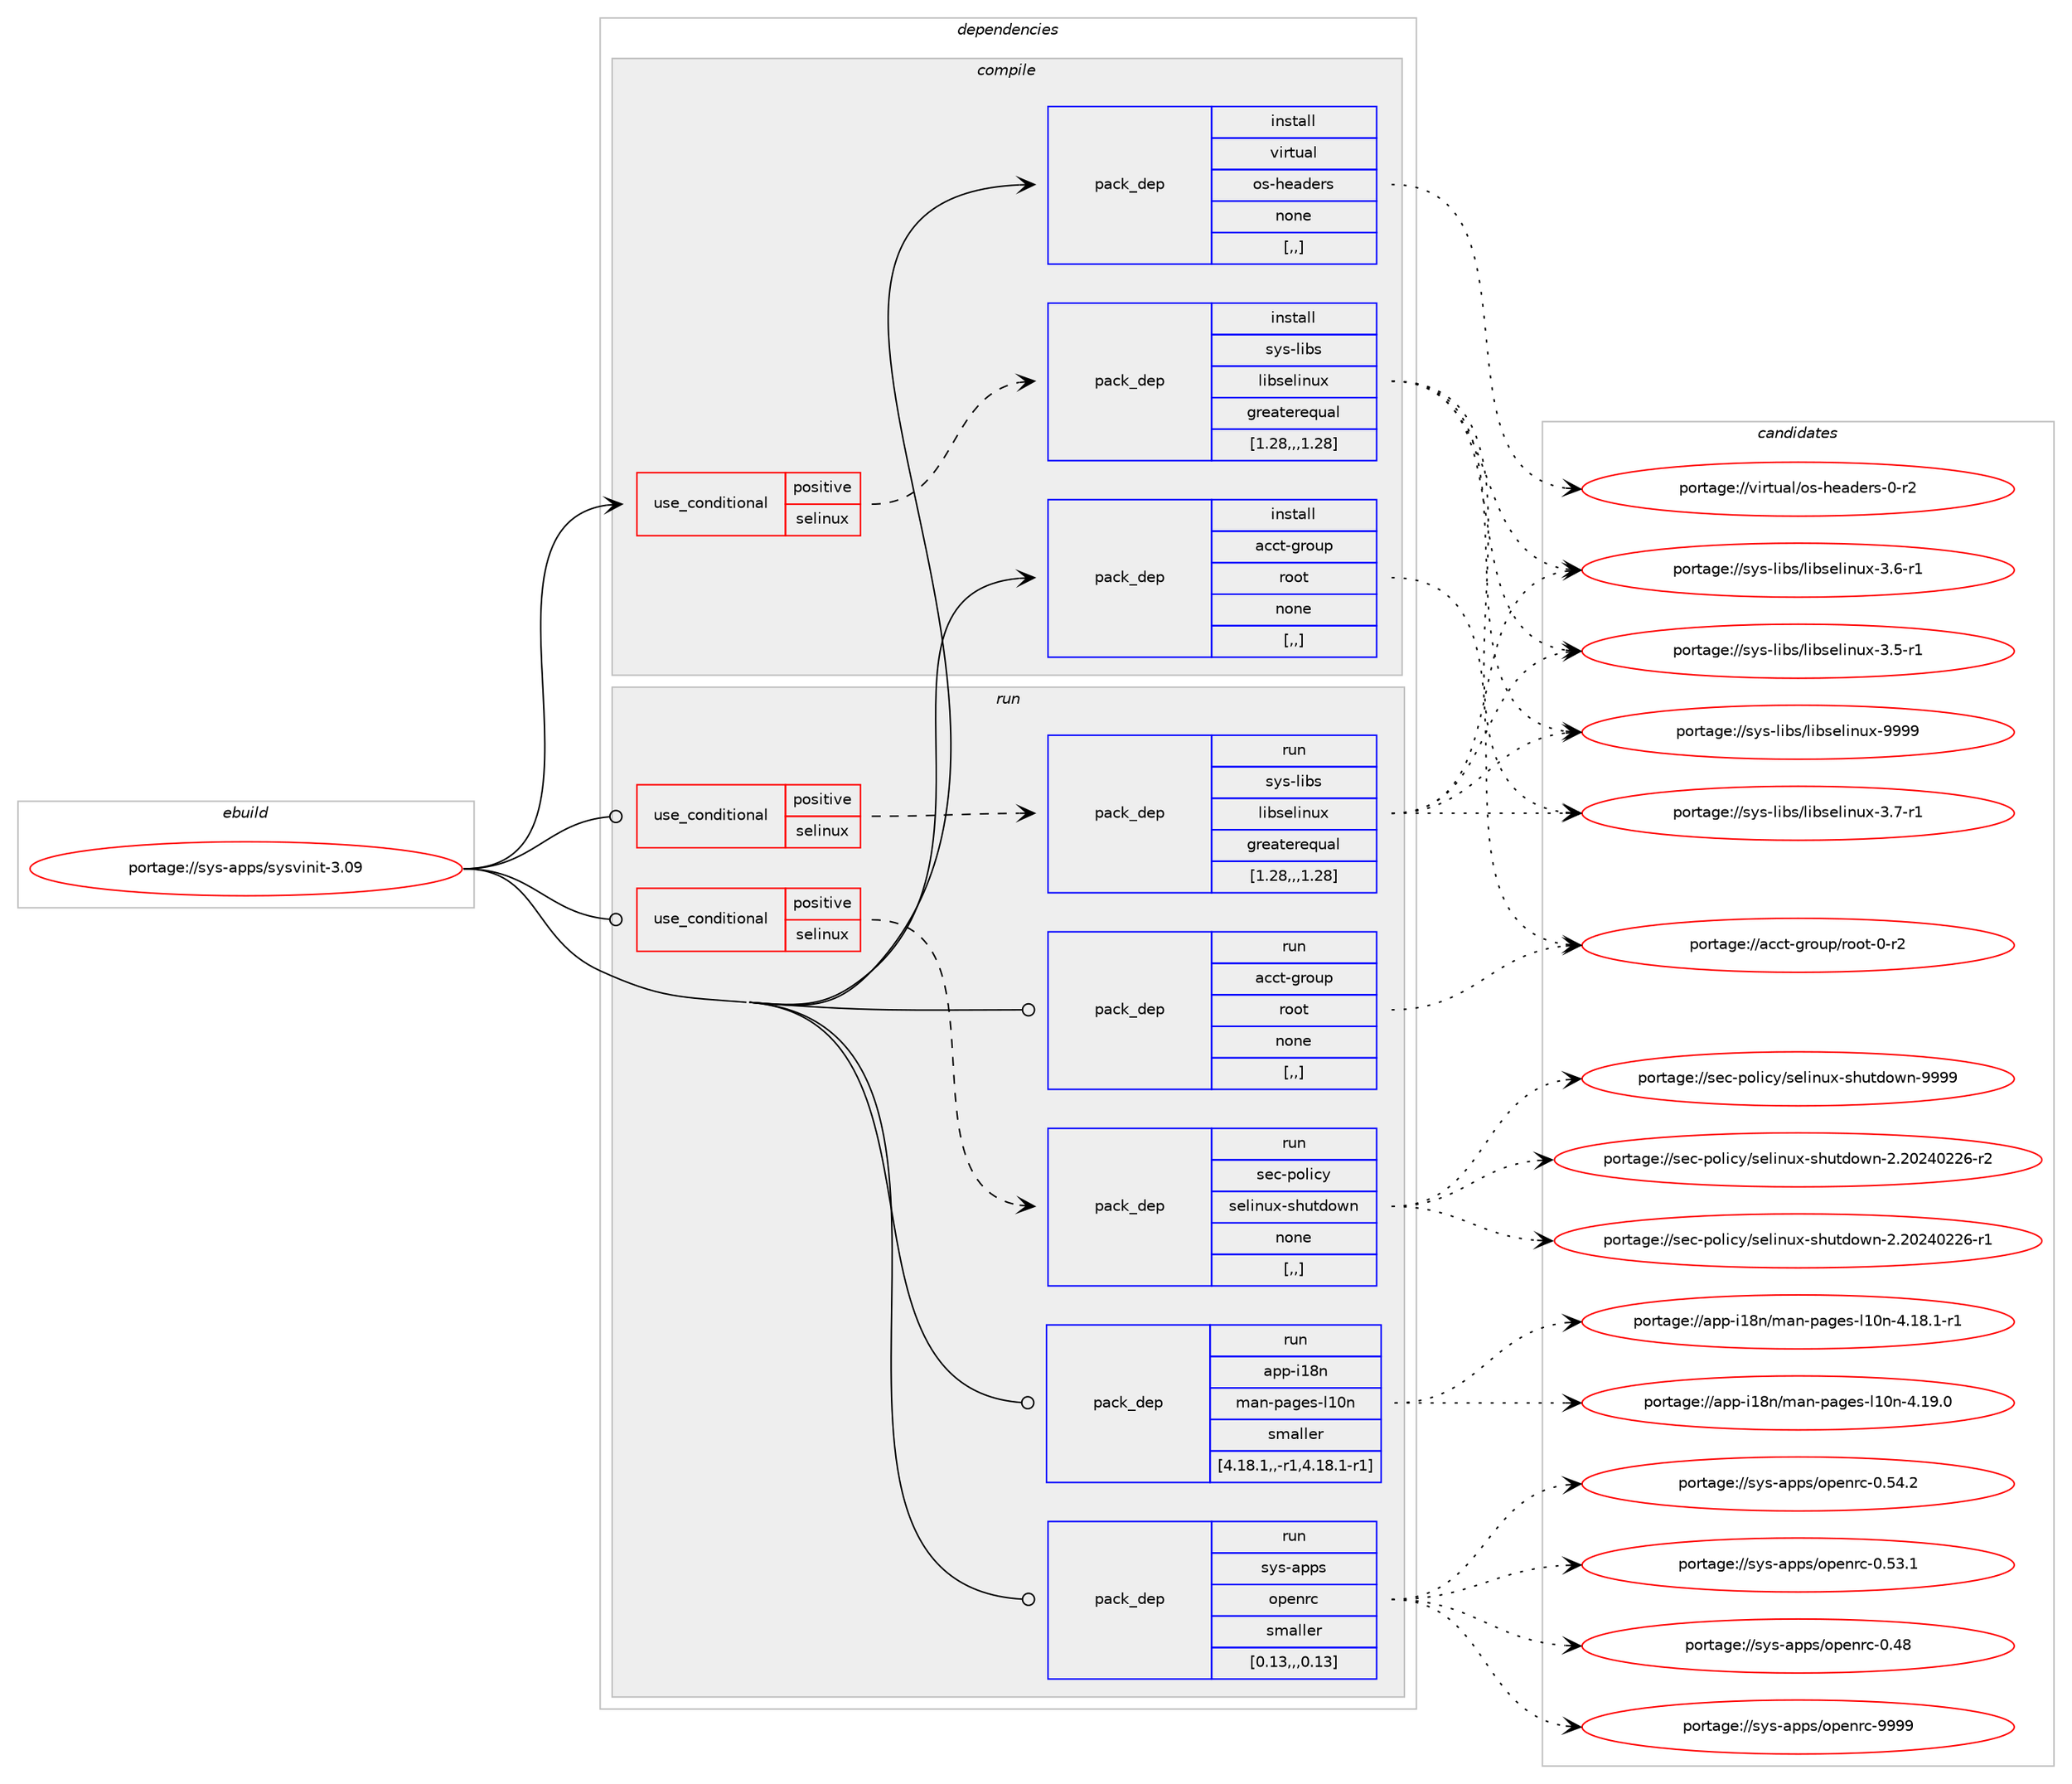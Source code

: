 digraph prolog {

# *************
# Graph options
# *************

newrank=true;
concentrate=true;
compound=true;
graph [rankdir=LR,fontname=Helvetica,fontsize=10,ranksep=1.5];#, ranksep=2.5, nodesep=0.2];
edge  [arrowhead=vee];
node  [fontname=Helvetica,fontsize=10];

# **********
# The ebuild
# **********

subgraph cluster_leftcol {
color=gray;
label=<<i>ebuild</i>>;
id [label="portage://sys-apps/sysvinit-3.09", color=red, width=4, href="../sys-apps/sysvinit-3.09.svg"];
}

# ****************
# The dependencies
# ****************

subgraph cluster_midcol {
color=gray;
label=<<i>dependencies</i>>;
subgraph cluster_compile {
fillcolor="#eeeeee";
style=filled;
label=<<i>compile</i>>;
subgraph cond113024 {
dependency426017 [label=<<TABLE BORDER="0" CELLBORDER="1" CELLSPACING="0" CELLPADDING="4"><TR><TD ROWSPAN="3" CELLPADDING="10">use_conditional</TD></TR><TR><TD>positive</TD></TR><TR><TD>selinux</TD></TR></TABLE>>, shape=none, color=red];
subgraph pack310056 {
dependency426018 [label=<<TABLE BORDER="0" CELLBORDER="1" CELLSPACING="0" CELLPADDING="4" WIDTH="220"><TR><TD ROWSPAN="6" CELLPADDING="30">pack_dep</TD></TR><TR><TD WIDTH="110">install</TD></TR><TR><TD>sys-libs</TD></TR><TR><TD>libselinux</TD></TR><TR><TD>greaterequal</TD></TR><TR><TD>[1.28,,,1.28]</TD></TR></TABLE>>, shape=none, color=blue];
}
dependency426017:e -> dependency426018:w [weight=20,style="dashed",arrowhead="vee"];
}
id:e -> dependency426017:w [weight=20,style="solid",arrowhead="vee"];
subgraph pack310057 {
dependency426019 [label=<<TABLE BORDER="0" CELLBORDER="1" CELLSPACING="0" CELLPADDING="4" WIDTH="220"><TR><TD ROWSPAN="6" CELLPADDING="30">pack_dep</TD></TR><TR><TD WIDTH="110">install</TD></TR><TR><TD>acct-group</TD></TR><TR><TD>root</TD></TR><TR><TD>none</TD></TR><TR><TD>[,,]</TD></TR></TABLE>>, shape=none, color=blue];
}
id:e -> dependency426019:w [weight=20,style="solid",arrowhead="vee"];
subgraph pack310058 {
dependency426020 [label=<<TABLE BORDER="0" CELLBORDER="1" CELLSPACING="0" CELLPADDING="4" WIDTH="220"><TR><TD ROWSPAN="6" CELLPADDING="30">pack_dep</TD></TR><TR><TD WIDTH="110">install</TD></TR><TR><TD>virtual</TD></TR><TR><TD>os-headers</TD></TR><TR><TD>none</TD></TR><TR><TD>[,,]</TD></TR></TABLE>>, shape=none, color=blue];
}
id:e -> dependency426020:w [weight=20,style="solid",arrowhead="vee"];
}
subgraph cluster_compileandrun {
fillcolor="#eeeeee";
style=filled;
label=<<i>compile and run</i>>;
}
subgraph cluster_run {
fillcolor="#eeeeee";
style=filled;
label=<<i>run</i>>;
subgraph cond113025 {
dependency426021 [label=<<TABLE BORDER="0" CELLBORDER="1" CELLSPACING="0" CELLPADDING="4"><TR><TD ROWSPAN="3" CELLPADDING="10">use_conditional</TD></TR><TR><TD>positive</TD></TR><TR><TD>selinux</TD></TR></TABLE>>, shape=none, color=red];
subgraph pack310059 {
dependency426022 [label=<<TABLE BORDER="0" CELLBORDER="1" CELLSPACING="0" CELLPADDING="4" WIDTH="220"><TR><TD ROWSPAN="6" CELLPADDING="30">pack_dep</TD></TR><TR><TD WIDTH="110">run</TD></TR><TR><TD>sec-policy</TD></TR><TR><TD>selinux-shutdown</TD></TR><TR><TD>none</TD></TR><TR><TD>[,,]</TD></TR></TABLE>>, shape=none, color=blue];
}
dependency426021:e -> dependency426022:w [weight=20,style="dashed",arrowhead="vee"];
}
id:e -> dependency426021:w [weight=20,style="solid",arrowhead="odot"];
subgraph cond113026 {
dependency426023 [label=<<TABLE BORDER="0" CELLBORDER="1" CELLSPACING="0" CELLPADDING="4"><TR><TD ROWSPAN="3" CELLPADDING="10">use_conditional</TD></TR><TR><TD>positive</TD></TR><TR><TD>selinux</TD></TR></TABLE>>, shape=none, color=red];
subgraph pack310060 {
dependency426024 [label=<<TABLE BORDER="0" CELLBORDER="1" CELLSPACING="0" CELLPADDING="4" WIDTH="220"><TR><TD ROWSPAN="6" CELLPADDING="30">pack_dep</TD></TR><TR><TD WIDTH="110">run</TD></TR><TR><TD>sys-libs</TD></TR><TR><TD>libselinux</TD></TR><TR><TD>greaterequal</TD></TR><TR><TD>[1.28,,,1.28]</TD></TR></TABLE>>, shape=none, color=blue];
}
dependency426023:e -> dependency426024:w [weight=20,style="dashed",arrowhead="vee"];
}
id:e -> dependency426023:w [weight=20,style="solid",arrowhead="odot"];
subgraph pack310061 {
dependency426025 [label=<<TABLE BORDER="0" CELLBORDER="1" CELLSPACING="0" CELLPADDING="4" WIDTH="220"><TR><TD ROWSPAN="6" CELLPADDING="30">pack_dep</TD></TR><TR><TD WIDTH="110">run</TD></TR><TR><TD>acct-group</TD></TR><TR><TD>root</TD></TR><TR><TD>none</TD></TR><TR><TD>[,,]</TD></TR></TABLE>>, shape=none, color=blue];
}
id:e -> dependency426025:w [weight=20,style="solid",arrowhead="odot"];
subgraph pack310062 {
dependency426026 [label=<<TABLE BORDER="0" CELLBORDER="1" CELLSPACING="0" CELLPADDING="4" WIDTH="220"><TR><TD ROWSPAN="6" CELLPADDING="30">pack_dep</TD></TR><TR><TD WIDTH="110">run</TD></TR><TR><TD>app-i18n</TD></TR><TR><TD>man-pages-l10n</TD></TR><TR><TD>smaller</TD></TR><TR><TD>[4.18.1,,-r1,4.18.1-r1]</TD></TR></TABLE>>, shape=none, color=blue];
}
id:e -> dependency426026:w [weight=20,style="solid",arrowhead="odot"];
subgraph pack310063 {
dependency426027 [label=<<TABLE BORDER="0" CELLBORDER="1" CELLSPACING="0" CELLPADDING="4" WIDTH="220"><TR><TD ROWSPAN="6" CELLPADDING="30">pack_dep</TD></TR><TR><TD WIDTH="110">run</TD></TR><TR><TD>sys-apps</TD></TR><TR><TD>openrc</TD></TR><TR><TD>smaller</TD></TR><TR><TD>[0.13,,,0.13]</TD></TR></TABLE>>, shape=none, color=blue];
}
id:e -> dependency426027:w [weight=20,style="solid",arrowhead="odot"];
}
}

# **************
# The candidates
# **************

subgraph cluster_choices {
rank=same;
color=gray;
label=<<i>candidates</i>>;

subgraph choice310056 {
color=black;
nodesep=1;
choice115121115451081059811547108105981151011081051101171204557575757 [label="portage://sys-libs/libselinux-9999", color=red, width=4,href="../sys-libs/libselinux-9999.svg"];
choice11512111545108105981154710810598115101108105110117120455146554511449 [label="portage://sys-libs/libselinux-3.7-r1", color=red, width=4,href="../sys-libs/libselinux-3.7-r1.svg"];
choice11512111545108105981154710810598115101108105110117120455146544511449 [label="portage://sys-libs/libselinux-3.6-r1", color=red, width=4,href="../sys-libs/libselinux-3.6-r1.svg"];
choice11512111545108105981154710810598115101108105110117120455146534511449 [label="portage://sys-libs/libselinux-3.5-r1", color=red, width=4,href="../sys-libs/libselinux-3.5-r1.svg"];
dependency426018:e -> choice115121115451081059811547108105981151011081051101171204557575757:w [style=dotted,weight="100"];
dependency426018:e -> choice11512111545108105981154710810598115101108105110117120455146554511449:w [style=dotted,weight="100"];
dependency426018:e -> choice11512111545108105981154710810598115101108105110117120455146544511449:w [style=dotted,weight="100"];
dependency426018:e -> choice11512111545108105981154710810598115101108105110117120455146534511449:w [style=dotted,weight="100"];
}
subgraph choice310057 {
color=black;
nodesep=1;
choice979999116451031141111171124711411111111645484511450 [label="portage://acct-group/root-0-r2", color=red, width=4,href="../acct-group/root-0-r2.svg"];
dependency426019:e -> choice979999116451031141111171124711411111111645484511450:w [style=dotted,weight="100"];
}
subgraph choice310058 {
color=black;
nodesep=1;
choice1181051141161179710847111115451041019710010111411545484511450 [label="portage://virtual/os-headers-0-r2", color=red, width=4,href="../virtual/os-headers-0-r2.svg"];
dependency426020:e -> choice1181051141161179710847111115451041019710010111411545484511450:w [style=dotted,weight="100"];
}
subgraph choice310059 {
color=black;
nodesep=1;
choice11510199451121111081059912147115101108105110117120451151041171161001111191104557575757 [label="portage://sec-policy/selinux-shutdown-9999", color=red, width=4,href="../sec-policy/selinux-shutdown-9999.svg"];
choice115101994511211110810599121471151011081051101171204511510411711610011111911045504650485052485050544511450 [label="portage://sec-policy/selinux-shutdown-2.20240226-r2", color=red, width=4,href="../sec-policy/selinux-shutdown-2.20240226-r2.svg"];
choice115101994511211110810599121471151011081051101171204511510411711610011111911045504650485052485050544511449 [label="portage://sec-policy/selinux-shutdown-2.20240226-r1", color=red, width=4,href="../sec-policy/selinux-shutdown-2.20240226-r1.svg"];
dependency426022:e -> choice11510199451121111081059912147115101108105110117120451151041171161001111191104557575757:w [style=dotted,weight="100"];
dependency426022:e -> choice115101994511211110810599121471151011081051101171204511510411711610011111911045504650485052485050544511450:w [style=dotted,weight="100"];
dependency426022:e -> choice115101994511211110810599121471151011081051101171204511510411711610011111911045504650485052485050544511449:w [style=dotted,weight="100"];
}
subgraph choice310060 {
color=black;
nodesep=1;
choice115121115451081059811547108105981151011081051101171204557575757 [label="portage://sys-libs/libselinux-9999", color=red, width=4,href="../sys-libs/libselinux-9999.svg"];
choice11512111545108105981154710810598115101108105110117120455146554511449 [label="portage://sys-libs/libselinux-3.7-r1", color=red, width=4,href="../sys-libs/libselinux-3.7-r1.svg"];
choice11512111545108105981154710810598115101108105110117120455146544511449 [label="portage://sys-libs/libselinux-3.6-r1", color=red, width=4,href="../sys-libs/libselinux-3.6-r1.svg"];
choice11512111545108105981154710810598115101108105110117120455146534511449 [label="portage://sys-libs/libselinux-3.5-r1", color=red, width=4,href="../sys-libs/libselinux-3.5-r1.svg"];
dependency426024:e -> choice115121115451081059811547108105981151011081051101171204557575757:w [style=dotted,weight="100"];
dependency426024:e -> choice11512111545108105981154710810598115101108105110117120455146554511449:w [style=dotted,weight="100"];
dependency426024:e -> choice11512111545108105981154710810598115101108105110117120455146544511449:w [style=dotted,weight="100"];
dependency426024:e -> choice11512111545108105981154710810598115101108105110117120455146534511449:w [style=dotted,weight="100"];
}
subgraph choice310061 {
color=black;
nodesep=1;
choice979999116451031141111171124711411111111645484511450 [label="portage://acct-group/root-0-r2", color=red, width=4,href="../acct-group/root-0-r2.svg"];
dependency426025:e -> choice979999116451031141111171124711411111111645484511450:w [style=dotted,weight="100"];
}
subgraph choice310062 {
color=black;
nodesep=1;
choice971121124510549561104710997110451129710310111545108494811045524649574648 [label="portage://app-i18n/man-pages-l10n-4.19.0", color=red, width=4,href="../app-i18n/man-pages-l10n-4.19.0.svg"];
choice9711211245105495611047109971104511297103101115451084948110455246495646494511449 [label="portage://app-i18n/man-pages-l10n-4.18.1-r1", color=red, width=4,href="../app-i18n/man-pages-l10n-4.18.1-r1.svg"];
dependency426026:e -> choice971121124510549561104710997110451129710310111545108494811045524649574648:w [style=dotted,weight="100"];
dependency426026:e -> choice9711211245105495611047109971104511297103101115451084948110455246495646494511449:w [style=dotted,weight="100"];
}
subgraph choice310063 {
color=black;
nodesep=1;
choice115121115459711211211547111112101110114994557575757 [label="portage://sys-apps/openrc-9999", color=red, width=4,href="../sys-apps/openrc-9999.svg"];
choice1151211154597112112115471111121011101149945484653524650 [label="portage://sys-apps/openrc-0.54.2", color=red, width=4,href="../sys-apps/openrc-0.54.2.svg"];
choice1151211154597112112115471111121011101149945484653514649 [label="portage://sys-apps/openrc-0.53.1", color=red, width=4,href="../sys-apps/openrc-0.53.1.svg"];
choice115121115459711211211547111112101110114994548465256 [label="portage://sys-apps/openrc-0.48", color=red, width=4,href="../sys-apps/openrc-0.48.svg"];
dependency426027:e -> choice115121115459711211211547111112101110114994557575757:w [style=dotted,weight="100"];
dependency426027:e -> choice1151211154597112112115471111121011101149945484653524650:w [style=dotted,weight="100"];
dependency426027:e -> choice1151211154597112112115471111121011101149945484653514649:w [style=dotted,weight="100"];
dependency426027:e -> choice115121115459711211211547111112101110114994548465256:w [style=dotted,weight="100"];
}
}

}
